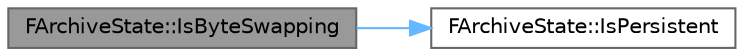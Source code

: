 digraph "FArchiveState::IsByteSwapping"
{
 // INTERACTIVE_SVG=YES
 // LATEX_PDF_SIZE
  bgcolor="transparent";
  edge [fontname=Helvetica,fontsize=10,labelfontname=Helvetica,labelfontsize=10];
  node [fontname=Helvetica,fontsize=10,shape=box,height=0.2,width=0.4];
  rankdir="LR";
  Node1 [id="Node000001",label="FArchiveState::IsByteSwapping",height=0.2,width=0.4,color="gray40", fillcolor="grey60", style="filled", fontcolor="black",tooltip="Returns true if data larger than 1 byte should be swapped to deal with endian mismatches."];
  Node1 -> Node2 [id="edge1_Node000001_Node000002",color="steelblue1",style="solid",tooltip=" "];
  Node2 [id="Node000002",label="FArchiveState::IsPersistent",height=0.2,width=0.4,color="grey40", fillcolor="white", style="filled",URL="$d8/dea/structFArchiveState.html#a3b207033300ba69ffce541a0c200637c",tooltip="Returns true if this archive is saving or loading data destined for persistent storage and should ski..."];
}
